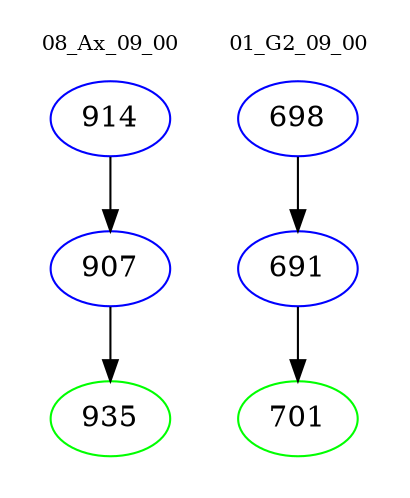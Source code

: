 digraph{
subgraph cluster_0 {
color = white
label = "08_Ax_09_00";
fontsize=10;
T0_914 [label="914", color="blue"]
T0_914 -> T0_907 [color="black"]
T0_907 [label="907", color="blue"]
T0_907 -> T0_935 [color="black"]
T0_935 [label="935", color="green"]
}
subgraph cluster_1 {
color = white
label = "01_G2_09_00";
fontsize=10;
T1_698 [label="698", color="blue"]
T1_698 -> T1_691 [color="black"]
T1_691 [label="691", color="blue"]
T1_691 -> T1_701 [color="black"]
T1_701 [label="701", color="green"]
}
}
